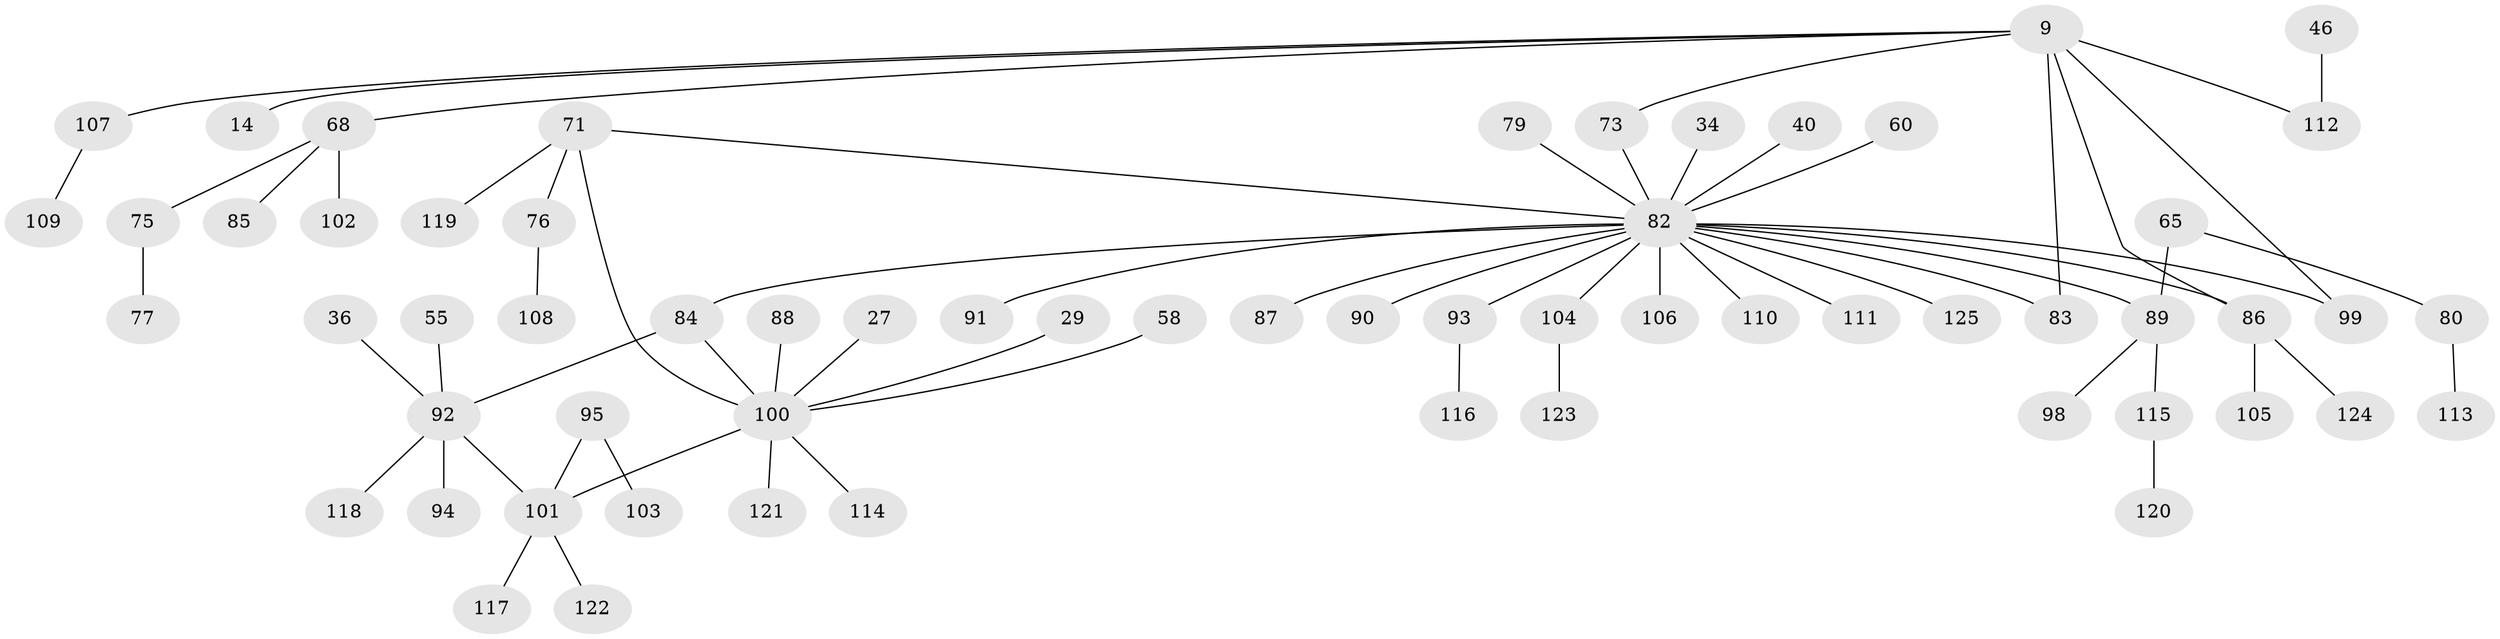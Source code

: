 // original degree distribution, {4: 0.112, 8: 0.008, 6: 0.016, 5: 0.024, 9: 0.008, 1: 0.416, 2: 0.272, 3: 0.136, 7: 0.008}
// Generated by graph-tools (version 1.1) at 2025/45/03/04/25 21:45:02]
// undirected, 62 vertices, 66 edges
graph export_dot {
graph [start="1"]
  node [color=gray90,style=filled];
  9;
  14;
  27;
  29;
  34;
  36;
  40;
  46;
  55;
  58 [super="+42"];
  60;
  65;
  68;
  71;
  73 [super="+17"];
  75;
  76;
  77;
  79;
  80;
  82 [super="+74+64+26+45+81"];
  83 [super="+6+20+61"];
  84 [super="+7+48"];
  85;
  86 [super="+51+78+69"];
  87;
  88;
  89 [super="+23+41+54+59"];
  90 [super="+67"];
  91;
  92 [super="+38+62"];
  93;
  94;
  95;
  98;
  99 [super="+10+70"];
  100 [super="+63+37+96"];
  101 [super="+97"];
  102;
  103;
  104;
  105;
  106;
  107 [super="+72"];
  108;
  109;
  110;
  111;
  112 [super="+30"];
  113;
  114;
  115;
  116;
  117;
  118;
  119;
  120;
  121;
  122;
  123;
  124;
  125;
  9 -- 14;
  9 -- 68;
  9 -- 99 [weight=2];
  9 -- 73;
  9 -- 112;
  9 -- 83;
  9 -- 86;
  9 -- 107;
  27 -- 100;
  29 -- 100;
  34 -- 82;
  36 -- 92;
  40 -- 82;
  46 -- 112;
  55 -- 92;
  58 -- 100;
  60 -- 82;
  65 -- 80;
  65 -- 89;
  68 -- 75;
  68 -- 85;
  68 -- 102;
  71 -- 76;
  71 -- 119;
  71 -- 100;
  71 -- 82;
  73 -- 82;
  75 -- 77;
  76 -- 108;
  79 -- 82;
  80 -- 113;
  82 -- 125;
  82 -- 84 [weight=4];
  82 -- 104;
  82 -- 106;
  82 -- 99 [weight=2];
  82 -- 111;
  82 -- 86 [weight=3];
  82 -- 110;
  82 -- 83;
  82 -- 87;
  82 -- 89;
  82 -- 90 [weight=2];
  82 -- 91;
  82 -- 93;
  84 -- 92;
  84 -- 100 [weight=2];
  86 -- 105;
  86 -- 124;
  88 -- 100;
  89 -- 98;
  89 -- 115;
  92 -- 101 [weight=2];
  92 -- 94;
  92 -- 118;
  93 -- 116;
  95 -- 103;
  95 -- 101;
  100 -- 121;
  100 -- 114;
  100 -- 101;
  101 -- 117;
  101 -- 122;
  104 -- 123;
  107 -- 109;
  115 -- 120;
}
